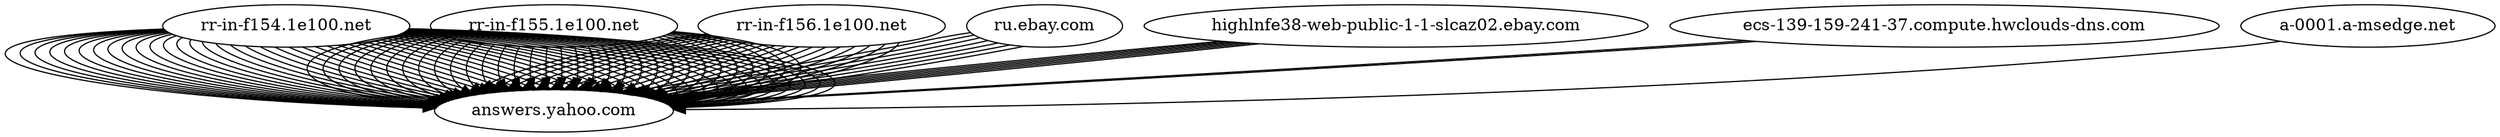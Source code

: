 // The Round Table
digraph wide {
	{
		A [label="google.com"]
	}
	{
		A [label="youtube.com"]
	}
	{
		A [label="facebook.com"]
	}
	{
		A [label="baidu.com"]
	}
	B [label=""]
	B -> A
	{
		A [label="yahoo.com"]
	}
	B [label="media-router-fp74.prod.media.vip.bf1.yahoo.com"]
	B -> A
	C [label="media-router-fp73.prod.media.vip.ne1.yahoo.com"]
	C -> A
	D [label="media-router-fp74.prod.media.vip.ne1.yahoo.com"]
	D -> A
	E [label="media-router-fp74.prod.media.vip.gq1.yahoo.com"]
	E -> A
	F [label="media-router-fp73.prod.media.vip.gq1.yahoo.com"]
	F -> A
	{
		A [label="amazon.com"]
	}
	B [label="media-router-fp73.prod.media.vip.gq1.yahoo.com"]
	B -> A
	C [label="s3-console-us-standard.console.aws.amazon.com"]
	C -> A
	{
		A [label="wikipedia.org"]
	}
	{
		A [label="qq.com"]
	}
	B [label="s3-console-us-standard.console.aws.amazon.com"]
	B -> A
	C [label="s3-console-us-standard.console.aws.amazon.com"]
	C -> A
	D [label="s3-console-us-standard.console.aws.amazon.com"]
	D -> A
	{
		A [label="google.co.in"]
	}
	{
		A [label="twitter.com"]
	}
	B [label="s3-console-us-standard.console.aws.amazon.com"]
	B -> A
	{
		A [label="live.com"]
	}
	{
		A [label="taobao.com"]
	}
	B [label="s3-console-us-standard.console.aws.amazon.com"]
	B -> A
	{
		A [label="google.co.jp"]
	}
	{
		A [label="bing.com"]
	}
	B [label="a-0001.a-msedge.net"]
	B -> A
	{
		A [label="instagram.com"]
	}
	{
		A [label="weibo.com"]
	}
	B [label="a-0001.a-msedge.net"]
	B -> A
	{
		A [label="sina.com.cn"]
	}
	B [label="a-0001.a-msedge.net"]
	B -> A
	C [label="a-0001.a-msedge.net"]
	C -> A
	{
		A [label="linkedin.com"]
	}
	{
		A [label="yahoo.co.jp"]
	}
	B [label="a-0001.a-msedge.net"]
	B -> A
	C [label="a-0001.a-msedge.net"]
	C -> A
	D [label="a-0001.a-msedge.net"]
	D -> A
	E [label="a-0001.a-msedge.net"]
	E -> A
	F [label="a-0001.a-msedge.net"]
	F -> A
	G [label="a-0001.a-msedge.net"]
	G -> A
	H [label="a-0001.a-msedge.net"]
	H -> A
	{
		A [label="msn.com"]
	}
	{
		A [label="vk.com"]
	}
	B [label="srv72-190-240-87.vk.com"]
	B -> A
	C [label="srv78-190-240-87.vk.com"]
	C -> A
	D [label="srv78-190-240-87.vk.com"]
	D -> A
	E [label="srv158-137-240-87.vk.com"]
	E -> A
	F [label="srv194-139-240-87.vk.com"]
	F -> A
	{
		A [label="google.de"]
	}
	{
		A [label="yandex.ru"]
	}
	B [label="yandex.ru"]
	B -> A
	C [label="yandex.ru"]
	C -> A
	D [label="yandex.ru"]
	D -> A
	{
		A [label="hao123.com"]
	}
	B [label="yandex.ru"]
	B -> A
	C [label="yandex.ru"]
	C -> A
	{
		A [label="google.co.uk"]
	}
	{
		A [label="reddit.com"]
	}
	B [label="yandex.ru"]
	B -> A
	C [label="yandex.ru"]
	C -> A
	D [label="yandex.ru"]
	D -> A
	{
		A [label="ebay.com"]
	}
	B [label="highlnfe38-web-public-1-1-slcaz02.ebay.com"]
	B -> A
	C [label="ru.ebay.com"]
	C -> A
	D [label="highlnfe38-web-public-1-1-lvsaz03.ebay.com"]
	D -> A
	E [label="highlnfe38-web-public-1-1-slcaz01.ebay.com"]
	E -> A
	F [label="ru.ebay.com"]
	F -> A
	{
		A [label="google.fr"]
	}
	{
		A [label="t.co"]
	}
	B [label="ru.ebay.com"]
	B -> A
	C [label="ru.ebay.com"]
	C -> A
	D [label="ru.ebay.com"]
	D -> A
	{
		A [label="tmall.com"]
	}
	B [label="ru.ebay.com"]
	B -> A
	{
		A [label="google.com.br"]
	}
	{
		A [label="360.cn"]
	}
	B [label="ru.ebay.com"]
	B -> A
	{
		A [label="sohu.com"]
	}
	{
		A [label="amazon.co.jp"]
	}
	B [label="ru.ebay.com"]
	B -> A
	C [label="ru.ebay.com"]
	C -> A
	{
		A [label="pinterest.com"]
	}
	B [label="ru.ebay.com"]
	B -> A
	C [label="ru.ebay.com"]
	C -> A
	D [label="ru.ebay.com"]
	D -> A
	{
		A [label="mail.ru"]
	}
	B [label="mail.ru"]
	B -> A
	C [label="mail.ru"]
	C -> A
	D [label="mail.ru"]
	D -> A
	{
		A [label="onclickads.net"]
	}
	{
		A [label="netflix.com"]
	}
	B [label="ec2-3-225-92-8.compute-1.amazonaws.com"]
	B -> A
	C [label="ec2-54-160-93-182.compute-1.amazonaws.com"]
	C -> A
	{
		A [label="google.it"]
	}
	{
		A [label="google.ru"]
	}
	{
		A [label="microsoft.com"]
	}
	B [label="ec2-54-160-93-182.compute-1.amazonaws.com"]
	B -> A
	C [label="ec2-54-160-93-182.compute-1.amazonaws.com"]
	C -> A
	D [label="ec2-54-160-93-182.compute-1.amazonaws.com"]
	D -> A
	E [label="ec2-54-160-93-182.compute-1.amazonaws.com"]
	E -> A
	{
		A [label="google.es"]
	}
	{
		A [label="wordpress.com"]
	}
	B [label="ec2-54-160-93-182.compute-1.amazonaws.com"]
	B -> A
	{
		A [label="gmw.cn"]
	}
	{
		A [label="tumblr.com"]
	}
	B [label="ec2-54-160-93-182.compute-1.amazonaws.com"]
	B -> A
	{
		A [label="PayPal.com"]
	}
	B [label="xoom.com"]
	B -> A
	{
		A [label="blogspot.com"]
	}
	{
		A [label="imgur.com"]
	}
	{
		A [label="stackoverflow.com"]
	}
	B [label="xoom.com"]
	B -> A
	C [label="xoom.com"]
	C -> A
	D [label="xoom.com"]
	D -> A
	{
		A [label="aliexpress.com"]
	}
	{
		A [label="Naver.com"]
	}
	B [label="xoom.com"]
	B -> A
	C [label="xoom.com"]
	C -> A
	D [label="xoom.com"]
	D -> A
	{
		A [label="ok.ru"]
	}
	B [label="ip13.155.odnoklassniki.ru"]
	B -> A
	C [label="ip11.23.odnoklassniki.ru"]
	C -> A
	{
		A [label="apple.com"]
	}
	{
		A [label="github.com"]
	}
	{
		A [label="google.com.mx"]
	}
	{
		A [label="chinadaily.com.cn"]
	}
	{
		A [label="imdb.com"]
	}
	B [label="ip11.23.odnoklassniki.ru"]
	B -> A
	C [label="ip11.23.odnoklassniki.ru"]
	C -> A
	{
		A [label="google.co.kr"]
	}
	{
		A [label="fc2.com"]
	}
	{
		A [label="jd.com"]
	}
	B [label="ip11.23.odnoklassniki.ru"]
	B -> A
	C [label="ip11.23.odnoklassniki.ru"]
	C -> A
	D [label="ip11.23.odnoklassniki.ru"]
	D -> A
	{
		A [label="blogger.com"]
	}
	{
		A [label="163.com"]
	}
	B [label="ip11.23.odnoklassniki.ru"]
	B -> A
	{
		A [label="google.ca"]
	}
	{
		A [label="google.com.hk"]
	}
	{
		A [label="whatsapp.com"]
	}
	{
		A [label="amazon.in"]
	}
	B [label="ip11.23.odnoklassniki.ru"]
	B -> A
	C [label="ip11.23.odnoklassniki.ru"]
	C -> A
	{
		A [label="office.com"]
	}
	{
		A [label="google.com.tr"]
	}
	{
		A [label="tianya.cn"]
	}
	{
		A [label="google.co.id"]
	}
	{
		A [label="youku.com"]
	}
	{
		A [label="rakuten.co.jp"]
	}
	{
		A [label="craigslist.org"]
	}
	{
		A [label="amazon.de"]
	}
	B [label="ip11.23.odnoklassniki.ru"]
	B -> A
	C [label="ip11.23.odnoklassniki.ru"]
	C -> A
	{
		A [label="nicovideo.jp"]
	}
	{
		A [label="google.pl"]
	}
	{
		A [label="soso.com"]
	}
	B [label="ip11.23.odnoklassniki.ru"]
	B -> A
	{
		A [label="bilibili.com"]
	}
	B [label="ip11.23.odnoklassniki.ru"]
	B -> A
	C [label="ip11.23.odnoklassniki.ru"]
	C -> A
	D [label="ecs-119-3-70-188.compute.hwclouds-dns.com"]
	D -> A
	E [label="ecs-119-3-238-64.compute.hwclouds-dns.com"]
	E -> A
	F [label="ecs-119-3-238-64.compute.hwclouds-dns.com"]
	F -> A
	G [label="ecs-139-159-241-37.compute.hwclouds-dns.com"]
	G -> A
	{
		A [label="dropbox.com"]
	}
	{
		A [label="xinhuanet.com"]
	}
	B [label="ecs-139-159-241-37.compute.hwclouds-dns.com"]
	B -> A
	{
		A [label="outbrain.com"]
	}
	{
		A [label="pixnet.net"]
	}
	{
		A [label="alibaba.com"]
	}
	B [label="ecs-139-159-241-37.compute.hwclouds-dns.com"]
	B -> A
	{
		A [label="alipay.com"]
	}
	B [label="ecs-139-159-241-37.compute.hwclouds-dns.com"]
	B -> A
	{
		A [label="microsoftonline.com"]
	}
	B [label="ecs-139-159-241-37.compute.hwclouds-dns.com"]
	B -> A
	{
		A [label="google.com.tw"]
	}
	{
		A [label="booking.com"]
	}
	{
		A [label="googleusercontent.com"]
	}
	{
		A [label="google.com.au"]
	}
	{
		A [label="popads.net"]
	}
	B [label="ecs-139-159-241-37.compute.hwclouds-dns.com"]
	B -> A
	{
		A [label="cntv.cn"]
	}
	{
		A [label="zhihu.com"]
	}
	{
		A [label="amazon.co.uk"]
	}
	B [label="ecs-139-159-241-37.compute.hwclouds-dns.com"]
	B -> A
	C [label="ecs-139-159-241-37.compute.hwclouds-dns.com"]
	C -> A
	{
		A [label="diply.com"]
	}
	{
		A [label="coccoc.com"]
	}
	{
		A [label="cnn.com"]
	}
	B [label="ecs-139-159-241-37.compute.hwclouds-dns.com"]
	B -> A
	C [label="ecs-139-159-241-37.compute.hwclouds-dns.com"]
	C -> A
	D [label="ecs-139-159-241-37.compute.hwclouds-dns.com"]
	D -> A
	{
		A [label="bbc.co.uk"]
	}
	B [label="ecs-139-159-241-37.compute.hwclouds-dns.com"]
	B -> A
	C [label="ecs-139-159-241-37.compute.hwclouds-dns.com"]
	C -> A
	D [label="ecs-139-159-241-37.compute.hwclouds-dns.com"]
	D -> A
	{
		A [label="twitch.tv"]
	}
	B [label="ecs-139-159-241-37.compute.hwclouds-dns.com"]
	B -> A
	C [label="ecs-139-159-241-37.compute.hwclouds-dns.com"]
	C -> A
	D [label="ecs-139-159-241-37.compute.hwclouds-dns.com"]
	D -> A
	{
		A [label="wikia.com"]
	}
	B [label="ecs-139-159-241-37.compute.hwclouds-dns.com"]
	B -> A
	C [label="ecs-139-159-241-37.compute.hwclouds-dns.com"]
	C -> A
	D [label="ecs-139-159-241-37.compute.hwclouds-dns.com"]
	D -> A
	{
		A [label="google.co.th"]
	}
	{
		A [label="google.com.ar"]
	}
	{
		A [label="go.com"]
	}
	{
		A [label="google.nl"]
	}
	{
		A [label="ebay.co.uk"]
	}
	B [label="highlnfe38-web-public-1-1-lvsaz02.ebay.com"]
	B -> A
	C [label="highlnfe38-web-public-1-1-slcaz01.ebay.com"]
	C -> A
	D [label="ru.ebay.com"]
	D -> A
	E [label="ru.ebay.com"]
	E -> A
	F [label="highlnfe38-web-public-1-1-slcaz02.ebay.com"]
	F -> A
	{
		A [label="kat.cr"]
	}
	{
		A [label="globo.com"]
	}
	{
		A [label="google.com.ua"]
	}
	{
		A [label="uol.com.br"]
	}
	{
		A [label="avito.ru"]
	}
	B [label="highlnfe38-web-public-1-1-slcaz02.ebay.com"]
	B -> A
	C [label="highlnfe38-web-public-1-1-slcaz02.ebay.com"]
	C -> A
	{
		A [label="google.com.co"]
	}
	{
		A [label="google.com.vn"]
	}
	{
		A [label="google.com.ph"]
	}
	{
		A [label="doubleclick.net"]
	}
	{
		A [label="onet.pl"]
	}
	B [label="aafc88a28d9997374.awsglobalaccelerator.com"]
	B -> A
	{
		A [label="googleadservices.com"]
	}
	B [label="rr-in-f154.1e100.net"]
	B -> A
	C [label="rr-in-f155.1e100.net"]
	C -> A
	D [label="rr-in-f156.1e100.net"]
	D -> A
	{
		A [label="accuweather.com"]
	}
	{
		A [label="googleweblight.com"]
	}
	{
		A [label="answers.yahoo.com"]
	}
}
